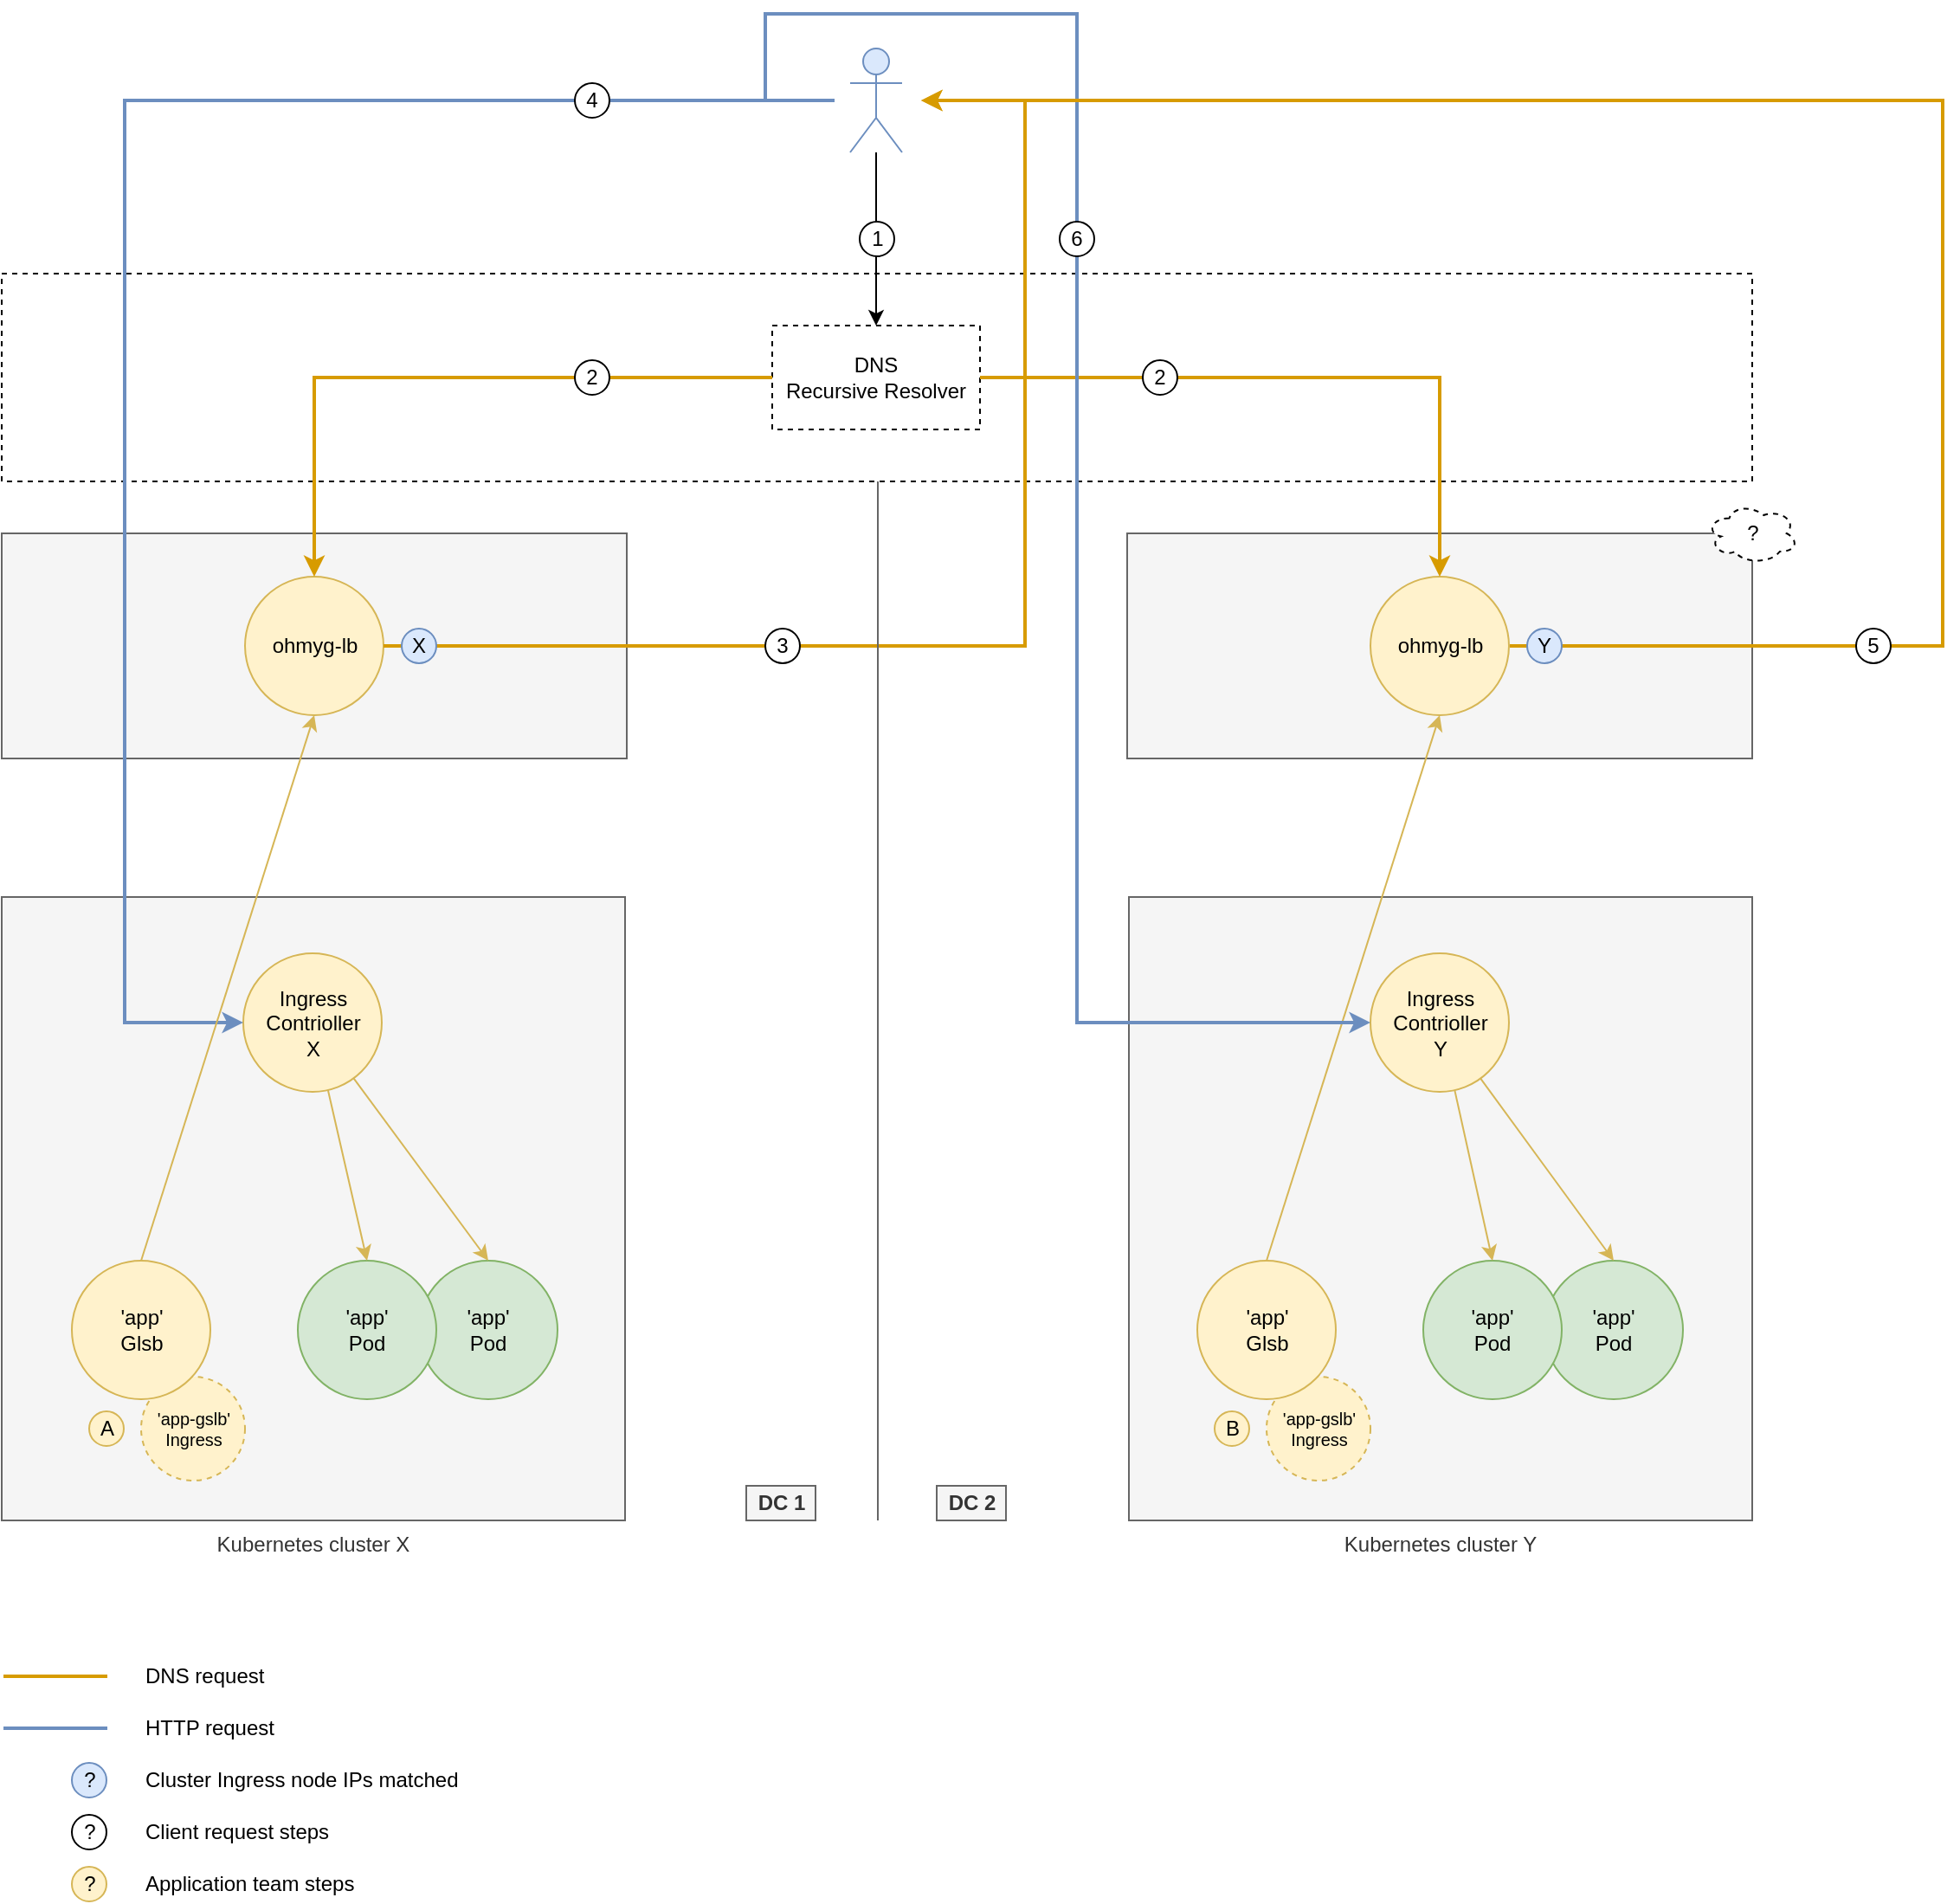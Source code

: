 <mxfile version="12.2.2" type="device" pages="1"><diagram id="m2snNibHVOgX9IZcK9sQ" name="Page-1"><mxGraphModel dx="1316" dy="1034" grid="1" gridSize="10" guides="1" tooltips="1" connect="1" arrows="1" fold="1" page="1" pageScale="1" pageWidth="1654" pageHeight="1169" math="0" shadow="0"><root><mxCell id="0"/><mxCell id="1" parent="0"/><mxCell id="61hh7ba79Ea8MjFy1BD7-10" value="" style="rounded=0;whiteSpace=wrap;html=1;dashed=1;" parent="1" vertex="1"><mxGeometry x="79" y="160" width="1011" height="120" as="geometry"/></mxCell><mxCell id="61hh7ba79Ea8MjFy1BD7-31" style="edgeStyle=orthogonalEdgeStyle;rounded=0;orthogonalLoop=1;jettySize=auto;html=1;entryX=0.5;entryY=0;entryDx=0;entryDy=0;" parent="1" source="61hh7ba79Ea8MjFy1BD7-11" target="61hh7ba79Ea8MjFy1BD7-8" edge="1"><mxGeometry relative="1" as="geometry"/></mxCell><mxCell id="61hh7ba79Ea8MjFy1BD7-11" value="" style="shape=umlActor;verticalLabelPosition=bottom;labelBackgroundColor=#ffffff;verticalAlign=top;html=1;outlineConnect=0;fillColor=#dae8fc;strokeColor=#6c8ebf;" parent="1" vertex="1"><mxGeometry x="569" y="30" width="30" height="60" as="geometry"/></mxCell><mxCell id="61hh7ba79Ea8MjFy1BD7-8" value="DNS&lt;br&gt;Recursive Resolver" style="rounded=0;whiteSpace=wrap;html=1;dashed=1;" parent="1" vertex="1"><mxGeometry x="524" y="190" width="120" height="60" as="geometry"/></mxCell><mxCell id="61hh7ba79Ea8MjFy1BD7-17" value="1" style="ellipse;whiteSpace=wrap;html=1;aspect=fixed;" parent="1" vertex="1"><mxGeometry x="574.5" y="130" width="20" height="20" as="geometry"/></mxCell><mxCell id="61hh7ba79Ea8MjFy1BD7-23" value="Kubernetes cluster X" style="rounded=0;whiteSpace=wrap;html=1;fillColor=#f5f5f5;strokeColor=#666666;fontColor=#333333;labelPosition=center;verticalLabelPosition=bottom;align=center;verticalAlign=top;" parent="1" vertex="1"><mxGeometry x="79" y="520" width="360" height="360" as="geometry"/></mxCell><mxCell id="61hh7ba79Ea8MjFy1BD7-4" value="Ingress Contrioller&lt;br&gt;X" style="ellipse;whiteSpace=wrap;html=1;aspect=fixed;fillColor=#fff2cc;strokeColor=#d6b656;" parent="1" vertex="1"><mxGeometry x="218.5" y="552.5" width="80" height="80" as="geometry"/></mxCell><mxCell id="61hh7ba79Ea8MjFy1BD7-5" value="'app'&lt;br&gt;Pod" style="ellipse;whiteSpace=wrap;html=1;aspect=fixed;fillColor=#d5e8d4;strokeColor=#82b366;" parent="1" vertex="1"><mxGeometry x="320" y="730" width="80" height="80" as="geometry"/></mxCell><mxCell id="61hh7ba79Ea8MjFy1BD7-47" style="edgeStyle=none;rounded=0;orthogonalLoop=1;jettySize=auto;html=1;entryX=0.5;entryY=0;entryDx=0;entryDy=0;fillColor=#fff2cc;strokeColor=#d6b656;" parent="1" source="61hh7ba79Ea8MjFy1BD7-4" target="61hh7ba79Ea8MjFy1BD7-5" edge="1"><mxGeometry relative="1" as="geometry"/></mxCell><mxCell id="61hh7ba79Ea8MjFy1BD7-6" value="'app'&lt;br&gt;Pod" style="ellipse;whiteSpace=wrap;html=1;aspect=fixed;fillColor=#d5e8d4;strokeColor=#82b366;" parent="1" vertex="1"><mxGeometry x="250" y="730" width="80" height="80" as="geometry"/></mxCell><mxCell id="61hh7ba79Ea8MjFy1BD7-46" style="rounded=0;orthogonalLoop=1;jettySize=auto;html=1;entryX=0.5;entryY=0;entryDx=0;entryDy=0;fillColor=#fff2cc;strokeColor=#d6b656;" parent="1" source="61hh7ba79Ea8MjFy1BD7-4" target="61hh7ba79Ea8MjFy1BD7-6" edge="1"><mxGeometry relative="1" as="geometry"/></mxCell><mxCell id="61hh7ba79Ea8MjFy1BD7-24" value="" style="rounded=0;whiteSpace=wrap;html=1;fillColor=#f5f5f5;strokeColor=#666666;fontColor=#333333;" parent="1" vertex="1"><mxGeometry x="79" y="310" width="361" height="130" as="geometry"/></mxCell><mxCell id="61hh7ba79Ea8MjFy1BD7-25" value="ohmyg-lb" style="ellipse;whiteSpace=wrap;html=1;aspect=fixed;fillColor=#fff2cc;strokeColor=#d6b656;" parent="1" vertex="1"><mxGeometry x="219.5" y="335" width="80" height="80" as="geometry"/></mxCell><mxCell id="61hh7ba79Ea8MjFy1BD7-58" style="edgeStyle=none;rounded=0;orthogonalLoop=1;jettySize=auto;html=1;exitX=1;exitY=0.5;exitDx=0;exitDy=0;dashed=1;" parent="1" source="61hh7ba79Ea8MjFy1BD7-24" target="61hh7ba79Ea8MjFy1BD7-24" edge="1"><mxGeometry relative="1" as="geometry"/></mxCell><mxCell id="61hh7ba79Ea8MjFy1BD7-68" value="z" style="rounded=0;whiteSpace=wrap;html=1;fillColor=#f5f5f5;strokeColor=#666666;fontColor=#333333;" parent="1" vertex="1"><mxGeometry x="729" y="310" width="361" height="130" as="geometry"/></mxCell><mxCell id="61hh7ba79Ea8MjFy1BD7-69" value="ohmyg-lb" style="ellipse;whiteSpace=wrap;html=1;aspect=fixed;fillColor=#fff2cc;strokeColor=#d6b656;" parent="1" vertex="1"><mxGeometry x="869.5" y="335" width="80" height="80" as="geometry"/></mxCell><mxCell id="61hh7ba79Ea8MjFy1BD7-43" style="edgeStyle=orthogonalEdgeStyle;rounded=0;orthogonalLoop=1;jettySize=auto;html=1;entryX=0;entryY=0.5;entryDx=0;entryDy=0;fillColor=#dae8fc;strokeColor=#6c8ebf;strokeWidth=2;" parent="1" target="61hh7ba79Ea8MjFy1BD7-4" edge="1"><mxGeometry relative="1" as="geometry"><mxPoint x="560" y="60" as="sourcePoint"/><Array as="points"><mxPoint x="150" y="60"/><mxPoint x="150" y="593"/></Array></mxGeometry></mxCell><mxCell id="61hh7ba79Ea8MjFy1BD7-35" style="edgeStyle=orthogonalEdgeStyle;rounded=0;orthogonalLoop=1;jettySize=auto;html=1;exitX=1;exitY=0.5;exitDx=0;exitDy=0;fillColor=#ffe6cc;strokeColor=#d79b00;strokeWidth=2;" parent="1" source="61hh7ba79Ea8MjFy1BD7-25" edge="1"><mxGeometry relative="1" as="geometry"><mxPoint x="363.999" y="375.333" as="sourcePoint"/><mxPoint x="610" y="60" as="targetPoint"/><Array as="points"><mxPoint x="670" y="375"/><mxPoint x="670" y="60"/></Array></mxGeometry></mxCell><mxCell id="61hh7ba79Ea8MjFy1BD7-26" style="edgeStyle=orthogonalEdgeStyle;rounded=0;orthogonalLoop=1;jettySize=auto;html=1;entryX=0.5;entryY=0;entryDx=0;entryDy=0;fillColor=#ffe6cc;strokeColor=#d79b00;strokeWidth=2;" parent="1" source="61hh7ba79Ea8MjFy1BD7-8" target="61hh7ba79Ea8MjFy1BD7-25" edge="1"><mxGeometry relative="1" as="geometry"><mxPoint x="305" y="333" as="targetPoint"/><Array as="points"><mxPoint x="260" y="220"/></Array></mxGeometry></mxCell><mxCell id="61hh7ba79Ea8MjFy1BD7-27" value="2" style="ellipse;whiteSpace=wrap;html=1;aspect=fixed;fillColor=#FFFFFF;" parent="1" vertex="1"><mxGeometry x="410" y="210" width="20" height="20" as="geometry"/></mxCell><mxCell id="61hh7ba79Ea8MjFy1BD7-44" value="4" style="ellipse;whiteSpace=wrap;html=1;aspect=fixed;fillColor=#FFFFFF;" parent="1" vertex="1"><mxGeometry x="410" y="50" width="20" height="20" as="geometry"/></mxCell><mxCell id="61hh7ba79Ea8MjFy1BD7-76" value="" style="endArrow=none;html=1;strokeWidth=1;fillColor=#f5f5f5;strokeColor=#666666;rounded=0;" parent="1" edge="1"><mxGeometry width="50" height="50" relative="1" as="geometry"><mxPoint x="585" y="880" as="sourcePoint"/><mxPoint x="585" y="280" as="targetPoint"/></mxGeometry></mxCell><mxCell id="61hh7ba79Ea8MjFy1BD7-78" value="DC 1" style="text;html=1;resizable=0;points=[];autosize=1;align=center;verticalAlign=top;spacingTop=-4;fontStyle=1;fillColor=#f5f5f5;strokeColor=#666666;fontColor=#333333;" parent="1" vertex="1"><mxGeometry x="509" y="860" width="40" height="20" as="geometry"/></mxCell><mxCell id="61hh7ba79Ea8MjFy1BD7-79" value="DC 2" style="text;html=1;resizable=0;points=[];autosize=1;align=center;verticalAlign=top;spacingTop=-4;fontStyle=1;fillColor=#f5f5f5;strokeColor=#666666;fontColor=#333333;" parent="1" vertex="1"><mxGeometry x="619" y="860" width="40" height="20" as="geometry"/></mxCell><mxCell id="61hh7ba79Ea8MjFy1BD7-33" value="3" style="ellipse;whiteSpace=wrap;html=1;aspect=fixed;fillColor=#FFFFFF;" parent="1" vertex="1"><mxGeometry x="520" y="365" width="20" height="20" as="geometry"/></mxCell><mxCell id="-YQMj2CaUPlplHrFfP-6-1" style="edgeStyle=orthogonalEdgeStyle;rounded=0;orthogonalLoop=1;jettySize=auto;html=1;entryX=0.5;entryY=0;entryDx=0;entryDy=0;fillColor=#ffe6cc;strokeColor=#d79b00;strokeWidth=2;" parent="1" source="61hh7ba79Ea8MjFy1BD7-8" target="61hh7ba79Ea8MjFy1BD7-69" edge="1"><mxGeometry relative="1" as="geometry"/></mxCell><mxCell id="-YQMj2CaUPlplHrFfP-6-13" value="?" style="ellipse;shape=cloud;whiteSpace=wrap;html=1;dashed=1;" parent="1" vertex="1"><mxGeometry x="1063.5" y="292.5" width="53" height="35" as="geometry"/></mxCell><mxCell id="-YQMj2CaUPlplHrFfP-6-36" value="A" style="ellipse;whiteSpace=wrap;html=1;aspect=fixed;fillColor=#fff2cc;strokeColor=#d6b656;" parent="1" vertex="1"><mxGeometry x="129.5" y="817" width="20" height="20" as="geometry"/></mxCell><mxCell id="-YQMj2CaUPlplHrFfP-6-37" value="'app-gslb'&lt;br style=&quot;font-size: 10px;&quot;&gt;Ingress" style="ellipse;whiteSpace=wrap;html=1;aspect=fixed;fillColor=#fff2cc;strokeColor=#d6b656;fontSize=10;dashed=1;" parent="1" vertex="1"><mxGeometry x="159.5" y="797" width="60" height="60" as="geometry"/></mxCell><mxCell id="-YQMj2CaUPlplHrFfP-6-39" style="edgeStyle=none;rounded=0;orthogonalLoop=1;jettySize=auto;html=1;exitX=0.5;exitY=0;exitDx=0;exitDy=0;entryX=0.5;entryY=1;entryDx=0;entryDy=0;strokeWidth=1;fontSize=10;fillColor=#fff2cc;strokeColor=#d6b656;" parent="1" source="-YQMj2CaUPlplHrFfP-6-29" target="61hh7ba79Ea8MjFy1BD7-25" edge="1"><mxGeometry relative="1" as="geometry"/></mxCell><mxCell id="-YQMj2CaUPlplHrFfP-6-29" value="'app'&lt;br&gt;Glsb" style="ellipse;whiteSpace=wrap;html=1;aspect=fixed;fillColor=#fff2cc;strokeColor=#d6b656;" parent="1" vertex="1"><mxGeometry x="119.5" y="730" width="80" height="80" as="geometry"/></mxCell><mxCell id="-YQMj2CaUPlplHrFfP-6-42" value="Kubernetes cluster Y" style="rounded=0;whiteSpace=wrap;html=1;fillColor=#f5f5f5;strokeColor=#666666;fontColor=#333333;labelPosition=center;verticalLabelPosition=bottom;align=center;verticalAlign=top;" parent="1" vertex="1"><mxGeometry x="730" y="520" width="360" height="360" as="geometry"/></mxCell><mxCell id="-YQMj2CaUPlplHrFfP-6-43" value="Ingress Contrioller&lt;br&gt;Y" style="ellipse;whiteSpace=wrap;html=1;aspect=fixed;fillColor=#fff2cc;strokeColor=#d6b656;" parent="1" vertex="1"><mxGeometry x="869.5" y="552.5" width="80" height="80" as="geometry"/></mxCell><mxCell id="-YQMj2CaUPlplHrFfP-6-44" value="'app'&lt;br&gt;Pod" style="ellipse;whiteSpace=wrap;html=1;aspect=fixed;fillColor=#d5e8d4;strokeColor=#82b366;" parent="1" vertex="1"><mxGeometry x="970" y="730" width="80" height="80" as="geometry"/></mxCell><mxCell id="-YQMj2CaUPlplHrFfP-6-45" style="edgeStyle=none;rounded=0;orthogonalLoop=1;jettySize=auto;html=1;entryX=0.5;entryY=0;entryDx=0;entryDy=0;fillColor=#fff2cc;strokeColor=#d6b656;" parent="1" source="-YQMj2CaUPlplHrFfP-6-43" target="-YQMj2CaUPlplHrFfP-6-44" edge="1"><mxGeometry relative="1" as="geometry"/></mxCell><mxCell id="-YQMj2CaUPlplHrFfP-6-46" value="'app'&lt;br&gt;Pod" style="ellipse;whiteSpace=wrap;html=1;aspect=fixed;fillColor=#d5e8d4;strokeColor=#82b366;" parent="1" vertex="1"><mxGeometry x="900" y="730" width="80" height="80" as="geometry"/></mxCell><mxCell id="-YQMj2CaUPlplHrFfP-6-47" style="rounded=0;orthogonalLoop=1;jettySize=auto;html=1;entryX=0.5;entryY=0;entryDx=0;entryDy=0;fillColor=#fff2cc;strokeColor=#d6b656;" parent="1" source="-YQMj2CaUPlplHrFfP-6-43" target="-YQMj2CaUPlplHrFfP-6-46" edge="1"><mxGeometry relative="1" as="geometry"/></mxCell><mxCell id="-YQMj2CaUPlplHrFfP-6-48" value="B" style="ellipse;whiteSpace=wrap;html=1;aspect=fixed;fillColor=#fff2cc;strokeColor=#d6b656;" parent="1" vertex="1"><mxGeometry x="779.5" y="817" width="20" height="20" as="geometry"/></mxCell><mxCell id="-YQMj2CaUPlplHrFfP-6-49" value="'app-gslb'&lt;br style=&quot;font-size: 10px;&quot;&gt;Ingress" style="ellipse;whiteSpace=wrap;html=1;aspect=fixed;fillColor=#fff2cc;strokeColor=#d6b656;fontSize=10;dashed=1;" parent="1" vertex="1"><mxGeometry x="809.5" y="797" width="60" height="60" as="geometry"/></mxCell><mxCell id="-YQMj2CaUPlplHrFfP-6-50" value="'app'&lt;br&gt;Glsb" style="ellipse;whiteSpace=wrap;html=1;aspect=fixed;fillColor=#fff2cc;strokeColor=#d6b656;" parent="1" vertex="1"><mxGeometry x="769.5" y="730" width="80" height="80" as="geometry"/></mxCell><mxCell id="-YQMj2CaUPlplHrFfP-6-51" style="edgeStyle=none;rounded=0;orthogonalLoop=1;jettySize=auto;html=1;exitX=0.5;exitY=0;exitDx=0;exitDy=0;entryX=0.5;entryY=1;entryDx=0;entryDy=0;strokeWidth=1;fontSize=10;fillColor=#fff2cc;strokeColor=#d6b656;" parent="1" source="-YQMj2CaUPlplHrFfP-6-50" target="61hh7ba79Ea8MjFy1BD7-69" edge="1"><mxGeometry relative="1" as="geometry"><mxPoint x="140" y="740" as="sourcePoint"/><mxPoint x="269.5" y="425" as="targetPoint"/></mxGeometry></mxCell><mxCell id="-YQMj2CaUPlplHrFfP-6-15" style="edgeStyle=orthogonalEdgeStyle;rounded=0;orthogonalLoop=1;jettySize=auto;html=1;strokeWidth=2;fillColor=#dae8fc;strokeColor=#6c8ebf;entryX=0;entryY=0.5;entryDx=0;entryDy=0;" parent="1" target="-YQMj2CaUPlplHrFfP-6-43" edge="1"><mxGeometry relative="1" as="geometry"><mxPoint x="520" y="60" as="sourcePoint"/><mxPoint x="869" y="593" as="targetPoint"/><Array as="points"><mxPoint x="520" y="10"/><mxPoint x="700" y="10"/><mxPoint x="700" y="593"/></Array></mxGeometry></mxCell><mxCell id="-YQMj2CaUPlplHrFfP-6-52" value="2" style="ellipse;whiteSpace=wrap;html=1;aspect=fixed;fillColor=#FFFFFF;" parent="1" vertex="1"><mxGeometry x="738" y="210" width="20" height="20" as="geometry"/></mxCell><mxCell id="-YQMj2CaUPlplHrFfP-6-53" style="edgeStyle=orthogonalEdgeStyle;rounded=0;orthogonalLoop=1;jettySize=auto;html=1;fillColor=#ffe6cc;strokeColor=#d79b00;strokeWidth=2;" parent="1" edge="1"><mxGeometry relative="1" as="geometry"><mxPoint x="950" y="375" as="sourcePoint"/><mxPoint x="610" y="60" as="targetPoint"/><Array as="points"><mxPoint x="1200" y="375"/><mxPoint x="1200" y="60"/><mxPoint x="620" y="60"/></Array></mxGeometry></mxCell><mxCell id="-YQMj2CaUPlplHrFfP-6-54" value="5" style="ellipse;whiteSpace=wrap;html=1;aspect=fixed;fillColor=#FFFFFF;" parent="1" vertex="1"><mxGeometry x="1150" y="365" width="20" height="20" as="geometry"/></mxCell><mxCell id="jlMElPEevSd-pHJKUqII-1" value="6" style="ellipse;whiteSpace=wrap;html=1;aspect=fixed;fillColor=#FFFFFF;" parent="1" vertex="1"><mxGeometry x="690" y="130" width="20" height="20" as="geometry"/></mxCell><mxCell id="jlMElPEevSd-pHJKUqII-2" value="Y" style="ellipse;whiteSpace=wrap;html=1;aspect=fixed;fillColor=#dae8fc;strokeColor=#6c8ebf;" parent="1" vertex="1"><mxGeometry x="960" y="365" width="20" height="20" as="geometry"/></mxCell><mxCell id="jlMElPEevSd-pHJKUqII-3" value="X" style="ellipse;whiteSpace=wrap;html=1;aspect=fixed;fillColor=#dae8fc;strokeColor=#6c8ebf;" parent="1" vertex="1"><mxGeometry x="310" y="365" width="20" height="20" as="geometry"/></mxCell><mxCell id="2fY7gTnCVgaNdRdEcZ71-1" value="" style="group" vertex="1" connectable="0" parent="1"><mxGeometry x="80" y="990" width="201" height="20" as="geometry"/></mxCell><mxCell id="2fY7gTnCVgaNdRdEcZ71-2" value="" style="endArrow=none;html=1;fillColor=#dae8fc;strokeColor=#6c8ebf;strokeWidth=2;" edge="1" parent="2fY7gTnCVgaNdRdEcZ71-1"><mxGeometry width="50" height="50" relative="1" as="geometry"><mxPoint y="10" as="sourcePoint"/><mxPoint x="60" y="10" as="targetPoint"/></mxGeometry></mxCell><mxCell id="2fY7gTnCVgaNdRdEcZ71-3" value="HTTP request" style="text;html=1;strokeColor=none;fillColor=none;align=left;verticalAlign=middle;whiteSpace=wrap;rounded=0;" vertex="1" parent="2fY7gTnCVgaNdRdEcZ71-1"><mxGeometry x="80" width="121" height="20" as="geometry"/></mxCell><mxCell id="2fY7gTnCVgaNdRdEcZ71-4" value="" style="group" vertex="1" connectable="0" parent="1"><mxGeometry x="80" y="960" width="201" height="20" as="geometry"/></mxCell><mxCell id="2fY7gTnCVgaNdRdEcZ71-5" value="" style="endArrow=none;html=1;fillColor=#ffe6cc;strokeColor=#d79b00;strokeWidth=2;" edge="1" parent="2fY7gTnCVgaNdRdEcZ71-4"><mxGeometry width="50" height="50" relative="1" as="geometry"><mxPoint y="10" as="sourcePoint"/><mxPoint x="60" y="10" as="targetPoint"/></mxGeometry></mxCell><mxCell id="2fY7gTnCVgaNdRdEcZ71-6" value="DNS request" style="text;html=1;strokeColor=none;fillColor=none;align=left;verticalAlign=middle;whiteSpace=wrap;rounded=0;" vertex="1" parent="2fY7gTnCVgaNdRdEcZ71-4"><mxGeometry x="80" width="121" height="20" as="geometry"/></mxCell><mxCell id="2fY7gTnCVgaNdRdEcZ71-7" value="" style="group" vertex="1" connectable="0" parent="1"><mxGeometry x="119.5" y="1020" width="240.5" height="20" as="geometry"/></mxCell><mxCell id="2fY7gTnCVgaNdRdEcZ71-8" value="?" style="ellipse;whiteSpace=wrap;html=1;aspect=fixed;fillColor=#dae8fc;strokeColor=#6c8ebf;" vertex="1" parent="2fY7gTnCVgaNdRdEcZ71-7"><mxGeometry width="20" height="20" as="geometry"/></mxCell><mxCell id="2fY7gTnCVgaNdRdEcZ71-9" value="Cluster Ingress node IPs matched" style="text;html=1;strokeColor=none;fillColor=none;align=left;verticalAlign=middle;whiteSpace=wrap;rounded=0;" vertex="1" parent="2fY7gTnCVgaNdRdEcZ71-7"><mxGeometry x="40.5" width="200" height="20" as="geometry"/></mxCell><mxCell id="2fY7gTnCVgaNdRdEcZ71-10" value="" style="group" vertex="1" connectable="0" parent="1"><mxGeometry x="119.5" y="1050" width="240.5" height="20" as="geometry"/></mxCell><mxCell id="2fY7gTnCVgaNdRdEcZ71-11" value="?" style="ellipse;whiteSpace=wrap;html=1;aspect=fixed;fillColor=#FFFFFF;" vertex="1" parent="2fY7gTnCVgaNdRdEcZ71-10"><mxGeometry width="20" height="20" as="geometry"/></mxCell><mxCell id="2fY7gTnCVgaNdRdEcZ71-12" value="Client request steps" style="text;html=1;strokeColor=none;fillColor=none;align=left;verticalAlign=middle;whiteSpace=wrap;rounded=0;" vertex="1" parent="2fY7gTnCVgaNdRdEcZ71-10"><mxGeometry x="40.5" width="200" height="20" as="geometry"/></mxCell><mxCell id="2fY7gTnCVgaNdRdEcZ71-13" value="" style="group" vertex="1" connectable="0" parent="1"><mxGeometry x="119.5" y="1080" width="240.5" height="20" as="geometry"/></mxCell><mxCell id="2fY7gTnCVgaNdRdEcZ71-14" value="?" style="ellipse;whiteSpace=wrap;html=1;aspect=fixed;fillColor=#fff2cc;strokeColor=#d6b656;" vertex="1" parent="2fY7gTnCVgaNdRdEcZ71-13"><mxGeometry width="20" height="20" as="geometry"/></mxCell><mxCell id="2fY7gTnCVgaNdRdEcZ71-15" value="Application team steps" style="text;html=1;strokeColor=none;fillColor=none;align=left;verticalAlign=middle;whiteSpace=wrap;rounded=0;" vertex="1" parent="2fY7gTnCVgaNdRdEcZ71-13"><mxGeometry x="40.5" width="200" height="20" as="geometry"/></mxCell></root></mxGraphModel></diagram></mxfile>